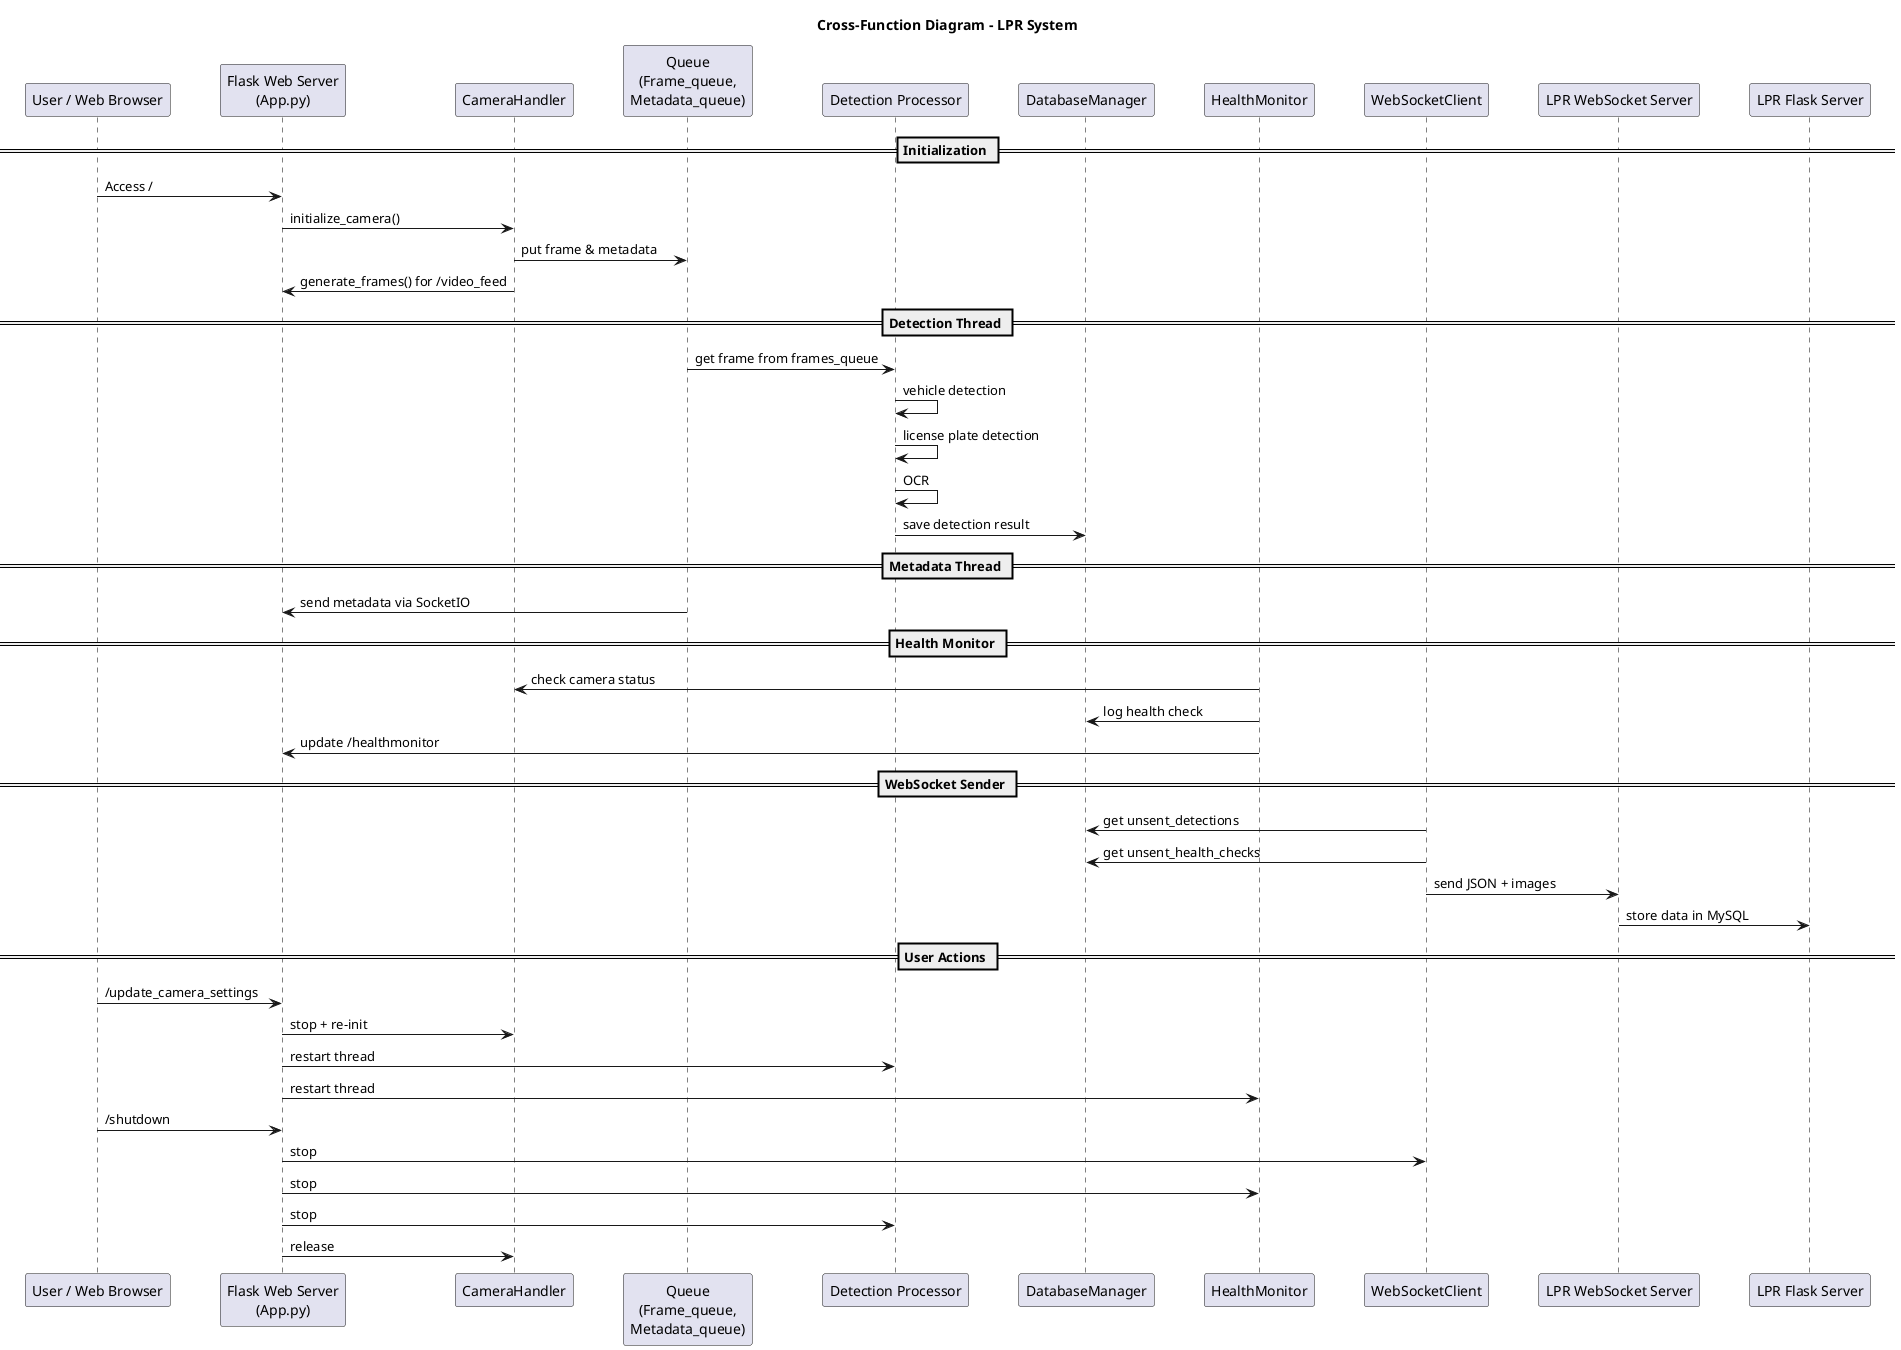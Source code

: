 @startuml CrossFunction_LPR_System
' ใช้ skinparam เพื่อปรับรูปแบบ lane
skinparam sequence {
  ParticipantPadding 20
  BoxPadding 10
  ArrowThickness 1
  LifeLineBorderColor black
  LifeLineBackgroundColor #DDDDDD
  BackgroundColor #FDFDFD
}

title Cross-Function Diagram - LPR System

' กำหนด Lane
participant "User / Web Browser" as User
participant "Flask Web Server\n(App.py)" as FlaskApp
participant "CameraHandler" as Camera
participant "Queue\n(Frame_queue,\nMetadata_queue)" as Queue
participant "Detection Processor" as Detection
participant "DatabaseManager" as DB
participant "HealthMonitor" as Health
participant "WebSocketClient" as WSClient
participant "LPR WebSocket Server" as WSServer
participant "LPR Flask Server" as LPRServer

== Initialization ==
User -> FlaskApp : Access /
FlaskApp -> Camera : initialize_camera()
Camera -> Queue : put frame & metadata
Camera -> FlaskApp : generate_frames() for /video_feed

== Detection Thread ==
Queue -> Detection : get frame from frames_queue
Detection -> Detection : vehicle detection
Detection -> Detection : license plate detection
Detection -> Detection : OCR
Detection -> DB : save detection result

== Metadata Thread ==
Queue -> FlaskApp : send metadata via SocketIO

== Health Monitor ==
Health -> Camera : check camera status
Health -> DB : log health check
Health -> FlaskApp : update /healthmonitor

== WebSocket Sender ==
WSClient -> DB : get unsent_detections
WSClient -> DB : get unsent_health_checks
WSClient -> WSServer : send JSON + images
WSServer -> LPRServer : store data in MySQL

== User Actions ==
User -> FlaskApp : /update_camera_settings
FlaskApp -> Camera : stop + re-init
FlaskApp -> Detection : restart thread
FlaskApp -> Health : restart thread

User -> FlaskApp : /shutdown
FlaskApp -> WSClient : stop
FlaskApp -> Health : stop
FlaskApp -> Detection : stop
FlaskApp -> Camera : release

@enduml
